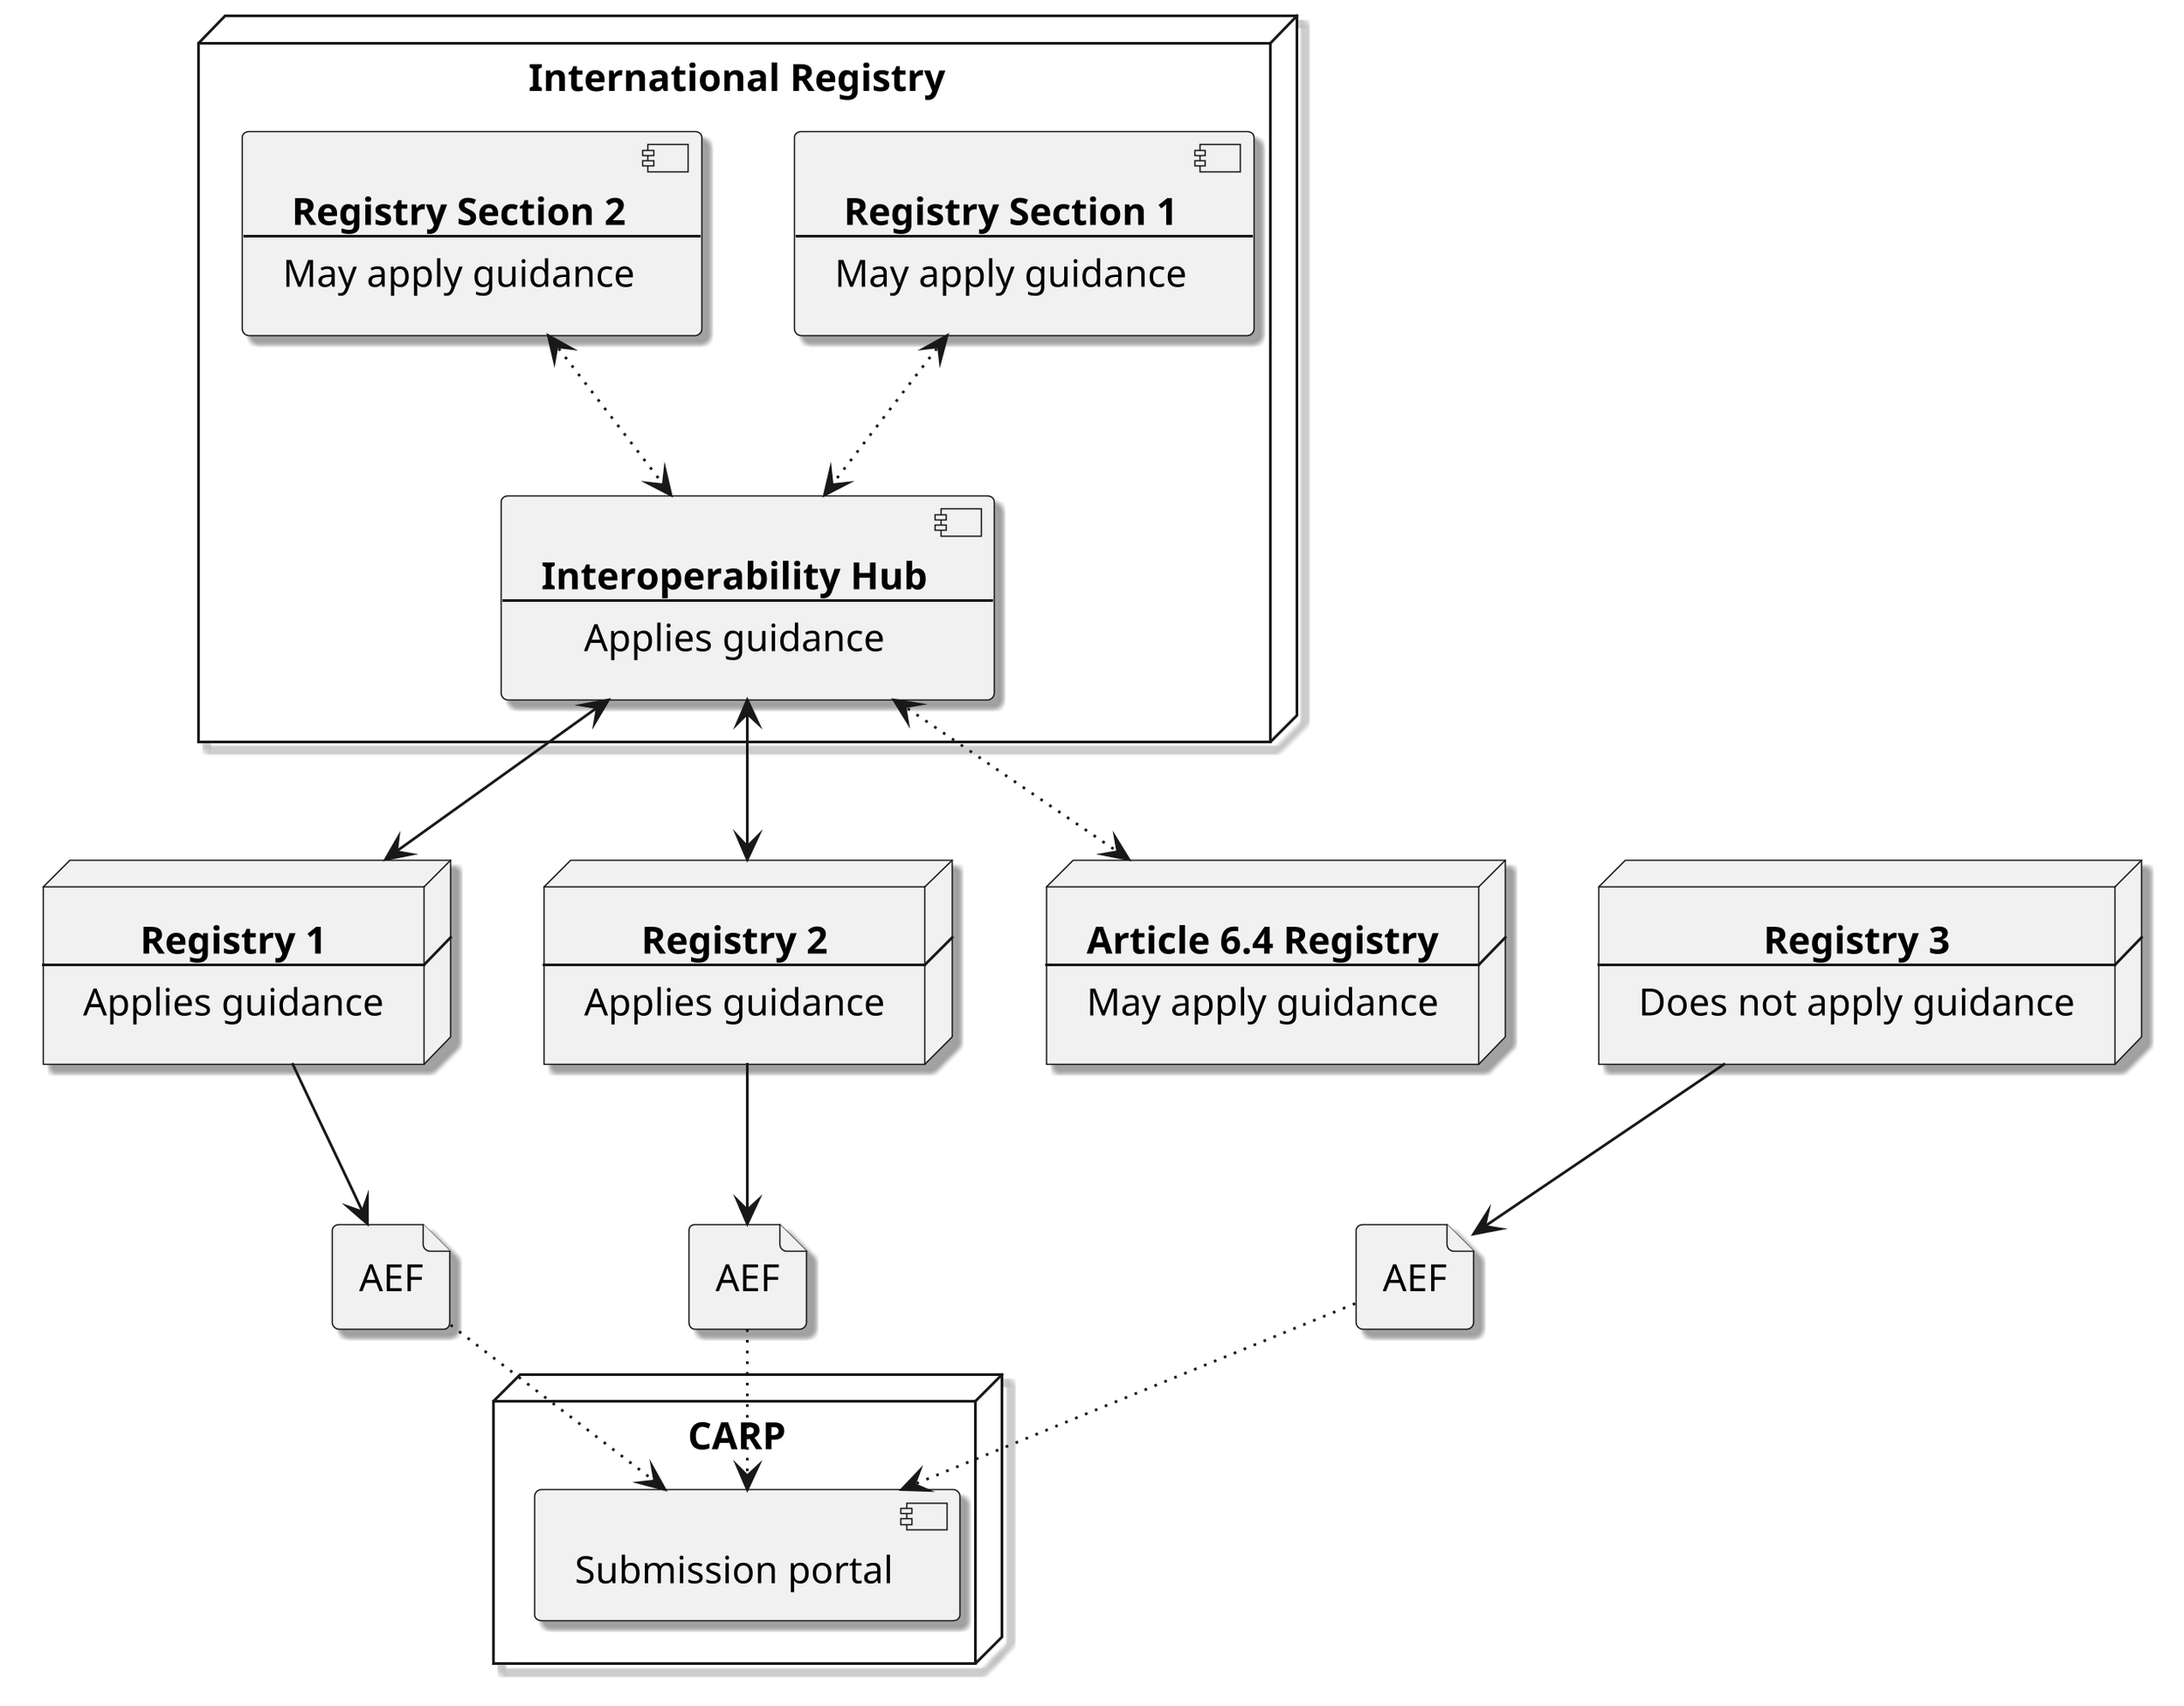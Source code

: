 @startuml Overview

skinparam dpi 300
skinparam monochrome true
skinparam shadowing true
skinparam defaultTextAlignment center

node CARP {
    component "Submission portal" as sp
}

file "AEF" as aef1
file "AEF" as aef2
file "AEF" as aef3

node "International Registry" {
component "**Interoperability Hub**\n---\nApplies guidance" as h

component "**Registry Section 1**\n---\nMay apply guidance" as rs1
component "**Registry Section 2**\n---\nMay apply guidance" as rs2

rs1 <--> h #line.dotted
rs2 <--> h #line.dotted
}

node "**Registry 1**\n---\nApplies guidance" as r1
node "**Registry 2**\n---\nApplies guidance" as r2
node "**Registry 3**\n---\nDoes not apply guidance" as r3
node "**Article 6.4 Registry**\n---\nMay apply guidance" as a6r

r1 <-up-> h
r2 <-up-> h
a6r <-up-> h #line.dotted

r1 -down-> aef1 
r2 -down-> aef2 
r3 -down-> aef3 

aef1 -down-> sp #line.dotted
aef2 -down-> sp #line.dotted
aef3 -down-> sp #line.dotted

@enduml

